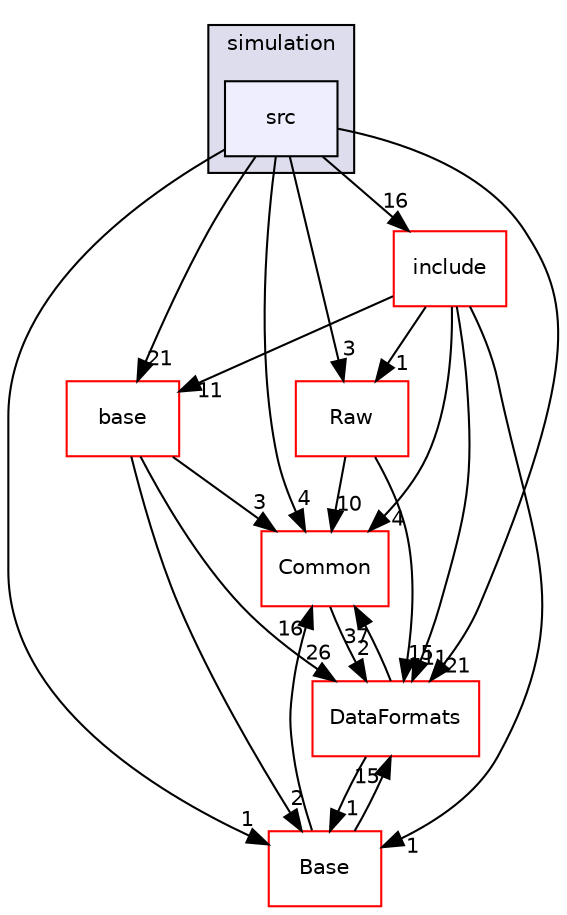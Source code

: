 digraph "/home/travis/build/AliceO2Group/AliceO2/Detectors/TRD/simulation/src" {
  bgcolor=transparent;
  compound=true
  node [ fontsize="10", fontname="Helvetica"];
  edge [ labelfontsize="10", labelfontname="Helvetica"];
  subgraph clusterdir_5cb2a8e9fdbe67a11efb4176f60bf3d6 {
    graph [ bgcolor="#ddddee", pencolor="black", label="simulation" fontname="Helvetica", fontsize="10", URL="dir_5cb2a8e9fdbe67a11efb4176f60bf3d6.html"]
  dir_41d98617f9e68bb8925b5f8794afb89b [shape=box, label="src", style="filled", fillcolor="#eeeeff", pencolor="black", URL="dir_41d98617f9e68bb8925b5f8794afb89b.html"];
  }
  dir_4ab6b4cc6a7edbff49100e9123df213f [shape=box label="Common" color="red" URL="dir_4ab6b4cc6a7edbff49100e9123df213f.html"];
  dir_37c90836491b695b472bf98d1be8336b [shape=box label="Base" color="red" URL="dir_37c90836491b695b472bf98d1be8336b.html"];
  dir_09bf7f7c4011a5ccc426492db4dd0891 [shape=box label="base" color="red" URL="dir_09bf7f7c4011a5ccc426492db4dd0891.html"];
  dir_5036081dbf3ad3ea0cfa218a95bb99de [shape=box label="include" color="red" URL="dir_5036081dbf3ad3ea0cfa218a95bb99de.html"];
  dir_26637d1bd82229bc9ed97f7e706be743 [shape=box label="Raw" color="red" URL="dir_26637d1bd82229bc9ed97f7e706be743.html"];
  dir_2171f7ec022c5423887b07c69b2f5b48 [shape=box label="DataFormats" color="red" URL="dir_2171f7ec022c5423887b07c69b2f5b48.html"];
  dir_4ab6b4cc6a7edbff49100e9123df213f->dir_2171f7ec022c5423887b07c69b2f5b48 [headlabel="2", labeldistance=1.5 headhref="dir_000029_000079.html"];
  dir_37c90836491b695b472bf98d1be8336b->dir_4ab6b4cc6a7edbff49100e9123df213f [headlabel="16", labeldistance=1.5 headhref="dir_000274_000029.html"];
  dir_37c90836491b695b472bf98d1be8336b->dir_2171f7ec022c5423887b07c69b2f5b48 [headlabel="15", labeldistance=1.5 headhref="dir_000274_000079.html"];
  dir_41d98617f9e68bb8925b5f8794afb89b->dir_4ab6b4cc6a7edbff49100e9123df213f [headlabel="4", labeldistance=1.5 headhref="dir_000337_000029.html"];
  dir_41d98617f9e68bb8925b5f8794afb89b->dir_37c90836491b695b472bf98d1be8336b [headlabel="1", labeldistance=1.5 headhref="dir_000337_000274.html"];
  dir_41d98617f9e68bb8925b5f8794afb89b->dir_09bf7f7c4011a5ccc426492db4dd0891 [headlabel="21", labeldistance=1.5 headhref="dir_000337_000144.html"];
  dir_41d98617f9e68bb8925b5f8794afb89b->dir_5036081dbf3ad3ea0cfa218a95bb99de [headlabel="16", labeldistance=1.5 headhref="dir_000337_000309.html"];
  dir_41d98617f9e68bb8925b5f8794afb89b->dir_26637d1bd82229bc9ed97f7e706be743 [headlabel="3", labeldistance=1.5 headhref="dir_000337_000605.html"];
  dir_41d98617f9e68bb8925b5f8794afb89b->dir_2171f7ec022c5423887b07c69b2f5b48 [headlabel="21", labeldistance=1.5 headhref="dir_000337_000079.html"];
  dir_09bf7f7c4011a5ccc426492db4dd0891->dir_4ab6b4cc6a7edbff49100e9123df213f [headlabel="3", labeldistance=1.5 headhref="dir_000144_000029.html"];
  dir_09bf7f7c4011a5ccc426492db4dd0891->dir_37c90836491b695b472bf98d1be8336b [headlabel="2", labeldistance=1.5 headhref="dir_000144_000274.html"];
  dir_09bf7f7c4011a5ccc426492db4dd0891->dir_2171f7ec022c5423887b07c69b2f5b48 [headlabel="26", labeldistance=1.5 headhref="dir_000144_000079.html"];
  dir_5036081dbf3ad3ea0cfa218a95bb99de->dir_4ab6b4cc6a7edbff49100e9123df213f [headlabel="4", labeldistance=1.5 headhref="dir_000309_000029.html"];
  dir_5036081dbf3ad3ea0cfa218a95bb99de->dir_37c90836491b695b472bf98d1be8336b [headlabel="1", labeldistance=1.5 headhref="dir_000309_000274.html"];
  dir_5036081dbf3ad3ea0cfa218a95bb99de->dir_09bf7f7c4011a5ccc426492db4dd0891 [headlabel="11", labeldistance=1.5 headhref="dir_000309_000144.html"];
  dir_5036081dbf3ad3ea0cfa218a95bb99de->dir_26637d1bd82229bc9ed97f7e706be743 [headlabel="1", labeldistance=1.5 headhref="dir_000309_000605.html"];
  dir_5036081dbf3ad3ea0cfa218a95bb99de->dir_2171f7ec022c5423887b07c69b2f5b48 [headlabel="11", labeldistance=1.5 headhref="dir_000309_000079.html"];
  dir_26637d1bd82229bc9ed97f7e706be743->dir_4ab6b4cc6a7edbff49100e9123df213f [headlabel="10", labeldistance=1.5 headhref="dir_000605_000029.html"];
  dir_26637d1bd82229bc9ed97f7e706be743->dir_2171f7ec022c5423887b07c69b2f5b48 [headlabel="15", labeldistance=1.5 headhref="dir_000605_000079.html"];
  dir_2171f7ec022c5423887b07c69b2f5b48->dir_4ab6b4cc6a7edbff49100e9123df213f [headlabel="37", labeldistance=1.5 headhref="dir_000079_000029.html"];
  dir_2171f7ec022c5423887b07c69b2f5b48->dir_37c90836491b695b472bf98d1be8336b [headlabel="1", labeldistance=1.5 headhref="dir_000079_000274.html"];
}
